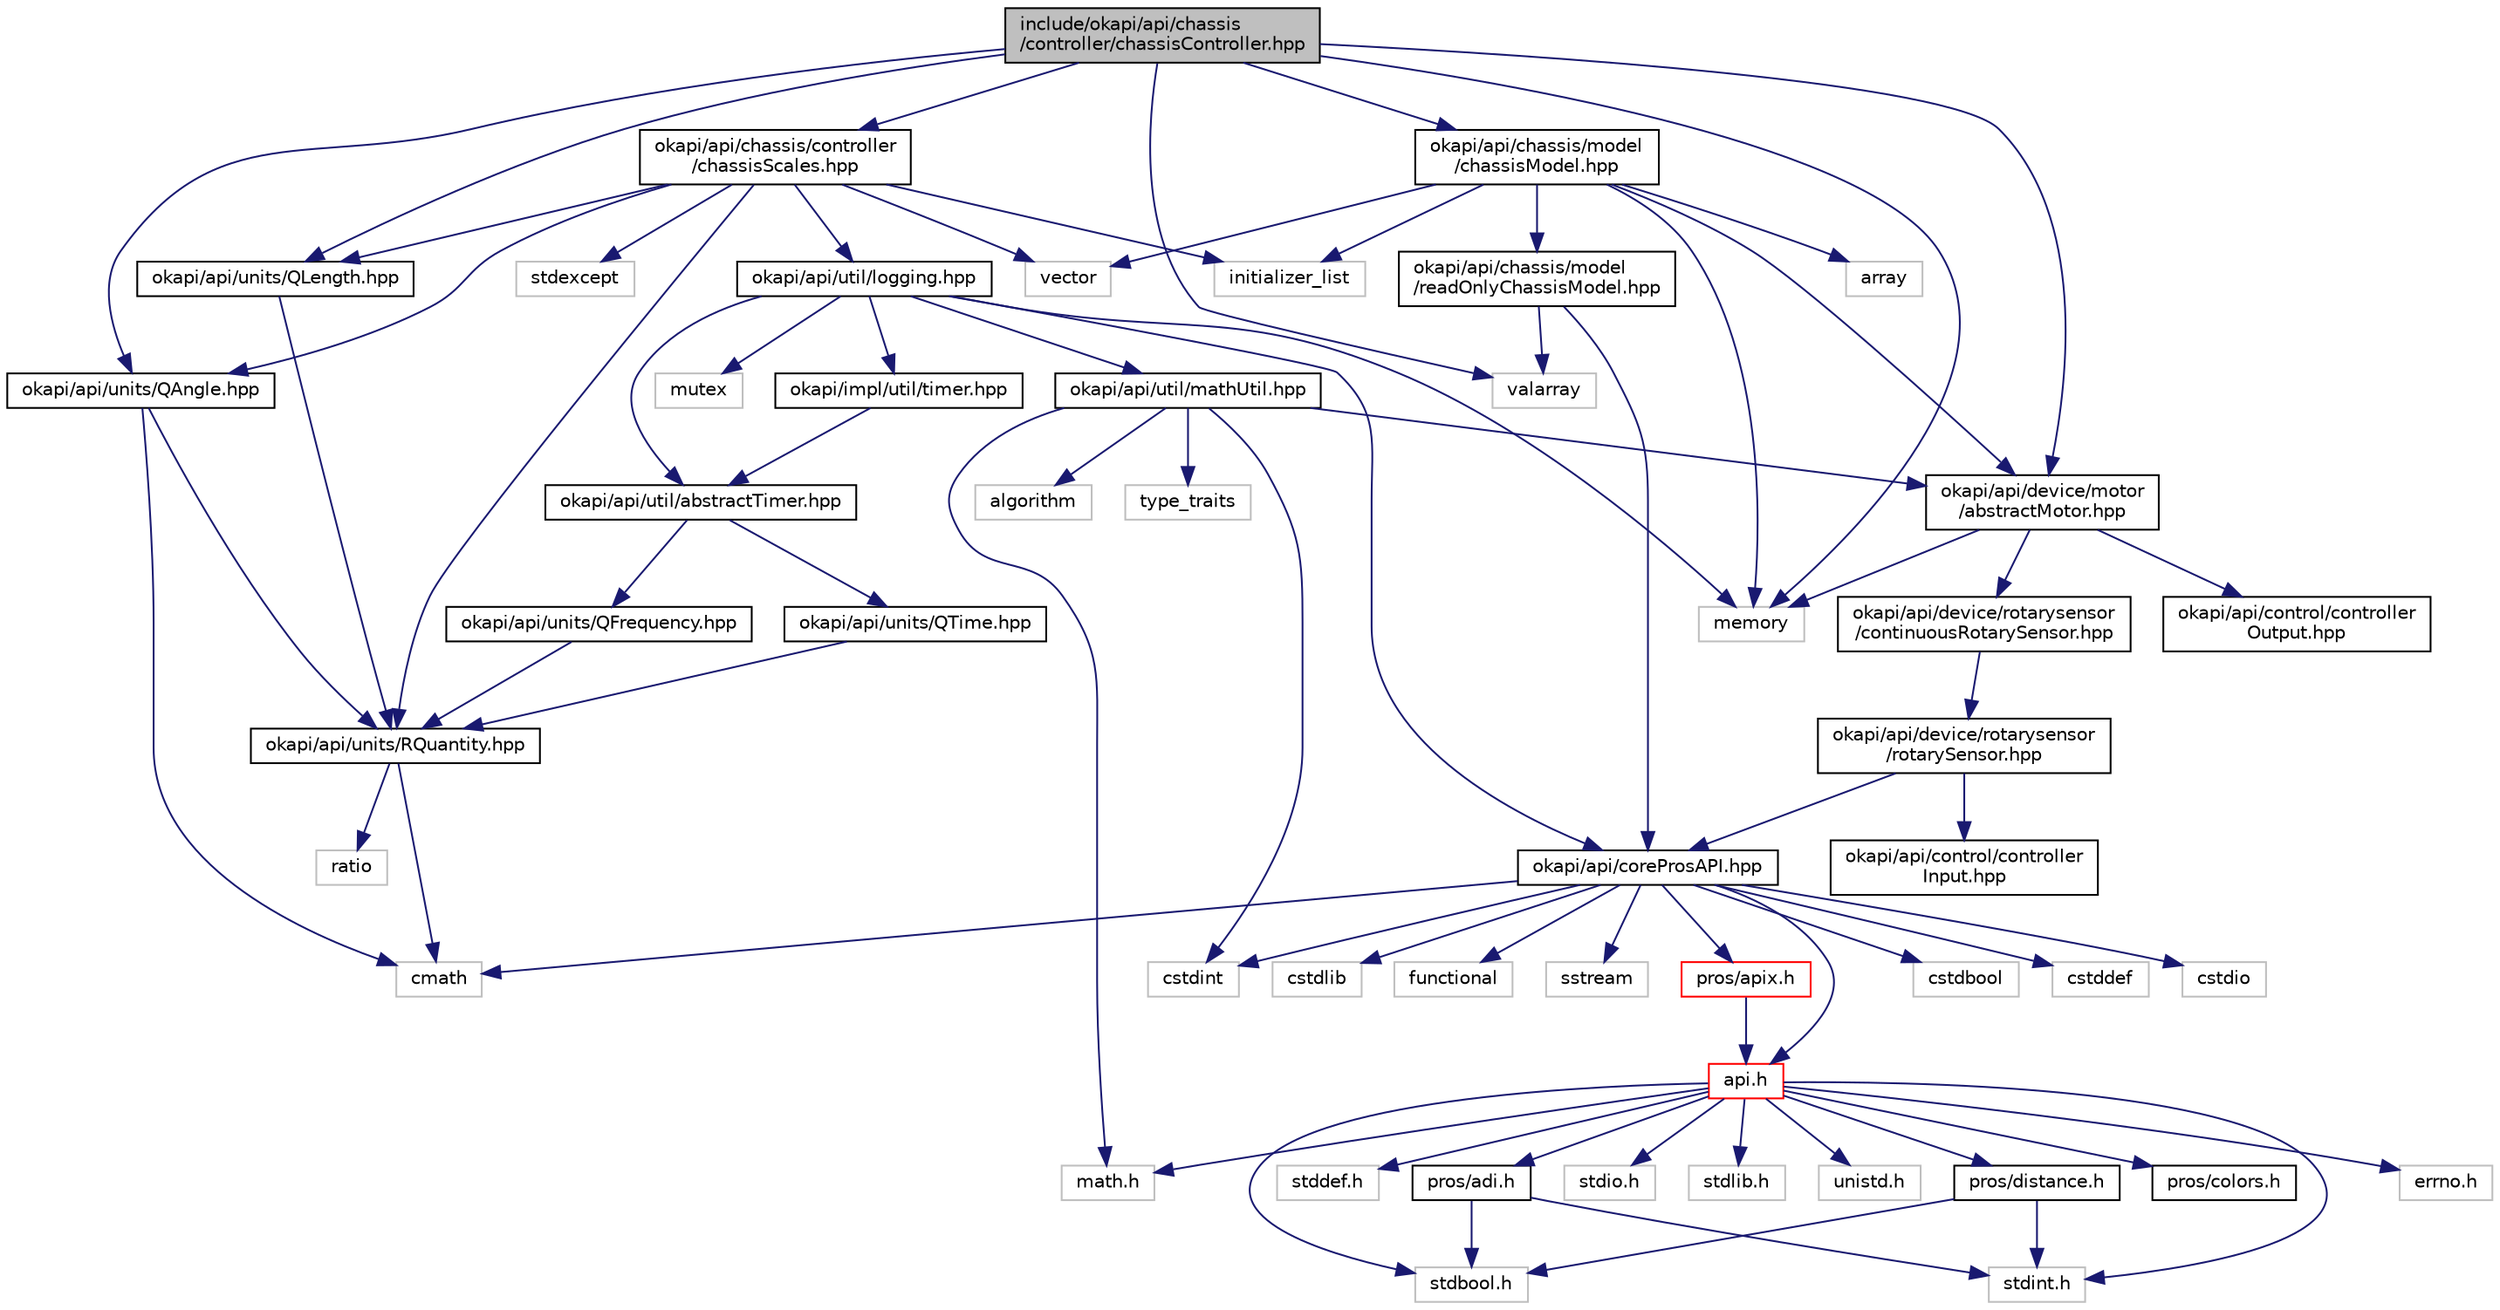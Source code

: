 digraph "include/okapi/api/chassis/controller/chassisController.hpp"
{
 // LATEX_PDF_SIZE
  edge [fontname="Helvetica",fontsize="10",labelfontname="Helvetica",labelfontsize="10"];
  node [fontname="Helvetica",fontsize="10",shape=record];
  Node1 [label="include/okapi/api/chassis\l/controller/chassisController.hpp",height=0.2,width=0.4,color="black", fillcolor="grey75", style="filled", fontcolor="black",tooltip=" "];
  Node1 -> Node2 [color="midnightblue",fontsize="10",style="solid",fontname="Helvetica"];
  Node2 [label="memory",height=0.2,width=0.4,color="grey75", fillcolor="white", style="filled",tooltip=" "];
  Node1 -> Node3 [color="midnightblue",fontsize="10",style="solid",fontname="Helvetica"];
  Node3 [label="valarray",height=0.2,width=0.4,color="grey75", fillcolor="white", style="filled",tooltip=" "];
  Node1 -> Node4 [color="midnightblue",fontsize="10",style="solid",fontname="Helvetica"];
  Node4 [label="okapi/api/chassis/controller\l/chassisScales.hpp",height=0.2,width=0.4,color="black", fillcolor="white", style="filled",URL="$chassisScales_8hpp.html",tooltip=" "];
  Node4 -> Node5 [color="midnightblue",fontsize="10",style="solid",fontname="Helvetica"];
  Node5 [label="initializer_list",height=0.2,width=0.4,color="grey75", fillcolor="white", style="filled",tooltip=" "];
  Node4 -> Node6 [color="midnightblue",fontsize="10",style="solid",fontname="Helvetica"];
  Node6 [label="stdexcept",height=0.2,width=0.4,color="grey75", fillcolor="white", style="filled",tooltip=" "];
  Node4 -> Node7 [color="midnightblue",fontsize="10",style="solid",fontname="Helvetica"];
  Node7 [label="vector",height=0.2,width=0.4,color="grey75", fillcolor="white", style="filled",tooltip=" "];
  Node4 -> Node8 [color="midnightblue",fontsize="10",style="solid",fontname="Helvetica"];
  Node8 [label="okapi/api/units/QAngle.hpp",height=0.2,width=0.4,color="black", fillcolor="white", style="filled",URL="$QAngle_8hpp.html",tooltip=" "];
  Node8 -> Node9 [color="midnightblue",fontsize="10",style="solid",fontname="Helvetica"];
  Node9 [label="cmath",height=0.2,width=0.4,color="grey75", fillcolor="white", style="filled",tooltip=" "];
  Node8 -> Node10 [color="midnightblue",fontsize="10",style="solid",fontname="Helvetica"];
  Node10 [label="okapi/api/units/RQuantity.hpp",height=0.2,width=0.4,color="black", fillcolor="white", style="filled",URL="$RQuantity_8hpp.html",tooltip=" "];
  Node10 -> Node9 [color="midnightblue",fontsize="10",style="solid",fontname="Helvetica"];
  Node10 -> Node11 [color="midnightblue",fontsize="10",style="solid",fontname="Helvetica"];
  Node11 [label="ratio",height=0.2,width=0.4,color="grey75", fillcolor="white", style="filled",tooltip=" "];
  Node4 -> Node12 [color="midnightblue",fontsize="10",style="solid",fontname="Helvetica"];
  Node12 [label="okapi/api/units/QLength.hpp",height=0.2,width=0.4,color="black", fillcolor="white", style="filled",URL="$QLength_8hpp.html",tooltip=" "];
  Node12 -> Node10 [color="midnightblue",fontsize="10",style="solid",fontname="Helvetica"];
  Node4 -> Node10 [color="midnightblue",fontsize="10",style="solid",fontname="Helvetica"];
  Node4 -> Node13 [color="midnightblue",fontsize="10",style="solid",fontname="Helvetica"];
  Node13 [label="okapi/api/util/logging.hpp",height=0.2,width=0.4,color="black", fillcolor="white", style="filled",URL="$logging_8hpp.html",tooltip=" "];
  Node13 -> Node2 [color="midnightblue",fontsize="10",style="solid",fontname="Helvetica"];
  Node13 -> Node14 [color="midnightblue",fontsize="10",style="solid",fontname="Helvetica"];
  Node14 [label="mutex",height=0.2,width=0.4,color="grey75", fillcolor="white", style="filled",tooltip=" "];
  Node13 -> Node15 [color="midnightblue",fontsize="10",style="solid",fontname="Helvetica"];
  Node15 [label="okapi/api/coreProsAPI.hpp",height=0.2,width=0.4,color="black", fillcolor="white", style="filled",URL="$coreProsAPI_8hpp.html",tooltip=" "];
  Node15 -> Node9 [color="midnightblue",fontsize="10",style="solid",fontname="Helvetica"];
  Node15 -> Node16 [color="midnightblue",fontsize="10",style="solid",fontname="Helvetica"];
  Node16 [label="cstdbool",height=0.2,width=0.4,color="grey75", fillcolor="white", style="filled",tooltip=" "];
  Node15 -> Node17 [color="midnightblue",fontsize="10",style="solid",fontname="Helvetica"];
  Node17 [label="cstddef",height=0.2,width=0.4,color="grey75", fillcolor="white", style="filled",tooltip=" "];
  Node15 -> Node18 [color="midnightblue",fontsize="10",style="solid",fontname="Helvetica"];
  Node18 [label="cstdint",height=0.2,width=0.4,color="grey75", fillcolor="white", style="filled",tooltip=" "];
  Node15 -> Node19 [color="midnightblue",fontsize="10",style="solid",fontname="Helvetica"];
  Node19 [label="cstdio",height=0.2,width=0.4,color="grey75", fillcolor="white", style="filled",tooltip=" "];
  Node15 -> Node20 [color="midnightblue",fontsize="10",style="solid",fontname="Helvetica"];
  Node20 [label="cstdlib",height=0.2,width=0.4,color="grey75", fillcolor="white", style="filled",tooltip=" "];
  Node15 -> Node21 [color="midnightblue",fontsize="10",style="solid",fontname="Helvetica"];
  Node21 [label="functional",height=0.2,width=0.4,color="grey75", fillcolor="white", style="filled",tooltip=" "];
  Node15 -> Node22 [color="midnightblue",fontsize="10",style="solid",fontname="Helvetica"];
  Node22 [label="sstream",height=0.2,width=0.4,color="grey75", fillcolor="white", style="filled",tooltip=" "];
  Node15 -> Node23 [color="midnightblue",fontsize="10",style="solid",fontname="Helvetica"];
  Node23 [label="api.h",height=0.2,width=0.4,color="red", fillcolor="white", style="filled",URL="$api_8h.html",tooltip=" "];
  Node23 -> Node24 [color="midnightblue",fontsize="10",style="solid",fontname="Helvetica"];
  Node24 [label="errno.h",height=0.2,width=0.4,color="grey75", fillcolor="white", style="filled",tooltip=" "];
  Node23 -> Node25 [color="midnightblue",fontsize="10",style="solid",fontname="Helvetica"];
  Node25 [label="math.h",height=0.2,width=0.4,color="grey75", fillcolor="white", style="filled",tooltip=" "];
  Node23 -> Node26 [color="midnightblue",fontsize="10",style="solid",fontname="Helvetica"];
  Node26 [label="stdbool.h",height=0.2,width=0.4,color="grey75", fillcolor="white", style="filled",tooltip=" "];
  Node23 -> Node27 [color="midnightblue",fontsize="10",style="solid",fontname="Helvetica"];
  Node27 [label="stddef.h",height=0.2,width=0.4,color="grey75", fillcolor="white", style="filled",tooltip=" "];
  Node23 -> Node28 [color="midnightblue",fontsize="10",style="solid",fontname="Helvetica"];
  Node28 [label="stdint.h",height=0.2,width=0.4,color="grey75", fillcolor="white", style="filled",tooltip=" "];
  Node23 -> Node29 [color="midnightblue",fontsize="10",style="solid",fontname="Helvetica"];
  Node29 [label="stdio.h",height=0.2,width=0.4,color="grey75", fillcolor="white", style="filled",tooltip=" "];
  Node23 -> Node30 [color="midnightblue",fontsize="10",style="solid",fontname="Helvetica"];
  Node30 [label="stdlib.h",height=0.2,width=0.4,color="grey75", fillcolor="white", style="filled",tooltip=" "];
  Node23 -> Node31 [color="midnightblue",fontsize="10",style="solid",fontname="Helvetica"];
  Node31 [label="unistd.h",height=0.2,width=0.4,color="grey75", fillcolor="white", style="filled",tooltip=" "];
  Node23 -> Node32 [color="midnightblue",fontsize="10",style="solid",fontname="Helvetica"];
  Node32 [label="pros/adi.h",height=0.2,width=0.4,color="black", fillcolor="white", style="filled",URL="$adi_8h.html",tooltip=" "];
  Node32 -> Node26 [color="midnightblue",fontsize="10",style="solid",fontname="Helvetica"];
  Node32 -> Node28 [color="midnightblue",fontsize="10",style="solid",fontname="Helvetica"];
  Node23 -> Node33 [color="midnightblue",fontsize="10",style="solid",fontname="Helvetica"];
  Node33 [label="pros/colors.h",height=0.2,width=0.4,color="black", fillcolor="white", style="filled",URL="$colors_8h.html",tooltip=" "];
  Node23 -> Node34 [color="midnightblue",fontsize="10",style="solid",fontname="Helvetica"];
  Node34 [label="pros/distance.h",height=0.2,width=0.4,color="black", fillcolor="white", style="filled",URL="$distance_8h.html",tooltip=" "];
  Node34 -> Node26 [color="midnightblue",fontsize="10",style="solid",fontname="Helvetica"];
  Node34 -> Node28 [color="midnightblue",fontsize="10",style="solid",fontname="Helvetica"];
  Node15 -> Node115 [color="midnightblue",fontsize="10",style="solid",fontname="Helvetica"];
  Node115 [label="pros/apix.h",height=0.2,width=0.4,color="red", fillcolor="white", style="filled",URL="$apix_8h.html",tooltip=" "];
  Node115 -> Node23 [color="midnightblue",fontsize="10",style="solid",fontname="Helvetica"];
  Node13 -> Node117 [color="midnightblue",fontsize="10",style="solid",fontname="Helvetica"];
  Node117 [label="okapi/api/util/abstractTimer.hpp",height=0.2,width=0.4,color="black", fillcolor="white", style="filled",URL="$abstractTimer_8hpp.html",tooltip=" "];
  Node117 -> Node118 [color="midnightblue",fontsize="10",style="solid",fontname="Helvetica"];
  Node118 [label="okapi/api/units/QFrequency.hpp",height=0.2,width=0.4,color="black", fillcolor="white", style="filled",URL="$QFrequency_8hpp.html",tooltip=" "];
  Node118 -> Node10 [color="midnightblue",fontsize="10",style="solid",fontname="Helvetica"];
  Node117 -> Node119 [color="midnightblue",fontsize="10",style="solid",fontname="Helvetica"];
  Node119 [label="okapi/api/units/QTime.hpp",height=0.2,width=0.4,color="black", fillcolor="white", style="filled",URL="$QTime_8hpp.html",tooltip=" "];
  Node119 -> Node10 [color="midnightblue",fontsize="10",style="solid",fontname="Helvetica"];
  Node13 -> Node120 [color="midnightblue",fontsize="10",style="solid",fontname="Helvetica"];
  Node120 [label="okapi/api/util/mathUtil.hpp",height=0.2,width=0.4,color="black", fillcolor="white", style="filled",URL="$mathUtil_8hpp.html",tooltip=" "];
  Node120 -> Node25 [color="midnightblue",fontsize="10",style="solid",fontname="Helvetica"];
  Node120 -> Node121 [color="midnightblue",fontsize="10",style="solid",fontname="Helvetica"];
  Node121 [label="algorithm",height=0.2,width=0.4,color="grey75", fillcolor="white", style="filled",tooltip=" "];
  Node120 -> Node18 [color="midnightblue",fontsize="10",style="solid",fontname="Helvetica"];
  Node120 -> Node122 [color="midnightblue",fontsize="10",style="solid",fontname="Helvetica"];
  Node122 [label="type_traits",height=0.2,width=0.4,color="grey75", fillcolor="white", style="filled",tooltip=" "];
  Node120 -> Node123 [color="midnightblue",fontsize="10",style="solid",fontname="Helvetica"];
  Node123 [label="okapi/api/device/motor\l/abstractMotor.hpp",height=0.2,width=0.4,color="black", fillcolor="white", style="filled",URL="$abstractMotor_8hpp.html",tooltip=" "];
  Node123 -> Node2 [color="midnightblue",fontsize="10",style="solid",fontname="Helvetica"];
  Node123 -> Node124 [color="midnightblue",fontsize="10",style="solid",fontname="Helvetica"];
  Node124 [label="okapi/api/control/controller\lOutput.hpp",height=0.2,width=0.4,color="black", fillcolor="white", style="filled",URL="$controllerOutput_8hpp.html",tooltip=" "];
  Node123 -> Node125 [color="midnightblue",fontsize="10",style="solid",fontname="Helvetica"];
  Node125 [label="okapi/api/device/rotarysensor\l/continuousRotarySensor.hpp",height=0.2,width=0.4,color="black", fillcolor="white", style="filled",URL="$continuousRotarySensor_8hpp.html",tooltip=" "];
  Node125 -> Node126 [color="midnightblue",fontsize="10",style="solid",fontname="Helvetica"];
  Node126 [label="okapi/api/device/rotarysensor\l/rotarySensor.hpp",height=0.2,width=0.4,color="black", fillcolor="white", style="filled",URL="$rotarySensor_8hpp.html",tooltip=" "];
  Node126 -> Node127 [color="midnightblue",fontsize="10",style="solid",fontname="Helvetica"];
  Node127 [label="okapi/api/control/controller\lInput.hpp",height=0.2,width=0.4,color="black", fillcolor="white", style="filled",URL="$controllerInput_8hpp.html",tooltip=" "];
  Node126 -> Node15 [color="midnightblue",fontsize="10",style="solid",fontname="Helvetica"];
  Node13 -> Node128 [color="midnightblue",fontsize="10",style="solid",fontname="Helvetica"];
  Node128 [label="okapi/impl/util/timer.hpp",height=0.2,width=0.4,color="black", fillcolor="white", style="filled",URL="$okapi_2impl_2util_2timer_8hpp.html",tooltip=" "];
  Node128 -> Node117 [color="midnightblue",fontsize="10",style="solid",fontname="Helvetica"];
  Node1 -> Node129 [color="midnightblue",fontsize="10",style="solid",fontname="Helvetica"];
  Node129 [label="okapi/api/chassis/model\l/chassisModel.hpp",height=0.2,width=0.4,color="black", fillcolor="white", style="filled",URL="$chassisModel_8hpp.html",tooltip=" "];
  Node129 -> Node130 [color="midnightblue",fontsize="10",style="solid",fontname="Helvetica"];
  Node130 [label="array",height=0.2,width=0.4,color="grey75", fillcolor="white", style="filled",tooltip=" "];
  Node129 -> Node5 [color="midnightblue",fontsize="10",style="solid",fontname="Helvetica"];
  Node129 -> Node2 [color="midnightblue",fontsize="10",style="solid",fontname="Helvetica"];
  Node129 -> Node7 [color="midnightblue",fontsize="10",style="solid",fontname="Helvetica"];
  Node129 -> Node131 [color="midnightblue",fontsize="10",style="solid",fontname="Helvetica"];
  Node131 [label="okapi/api/chassis/model\l/readOnlyChassisModel.hpp",height=0.2,width=0.4,color="black", fillcolor="white", style="filled",URL="$readOnlyChassisModel_8hpp.html",tooltip=" "];
  Node131 -> Node3 [color="midnightblue",fontsize="10",style="solid",fontname="Helvetica"];
  Node131 -> Node15 [color="midnightblue",fontsize="10",style="solid",fontname="Helvetica"];
  Node129 -> Node123 [color="midnightblue",fontsize="10",style="solid",fontname="Helvetica"];
  Node1 -> Node123 [color="midnightblue",fontsize="10",style="solid",fontname="Helvetica"];
  Node1 -> Node8 [color="midnightblue",fontsize="10",style="solid",fontname="Helvetica"];
  Node1 -> Node12 [color="midnightblue",fontsize="10",style="solid",fontname="Helvetica"];
}
